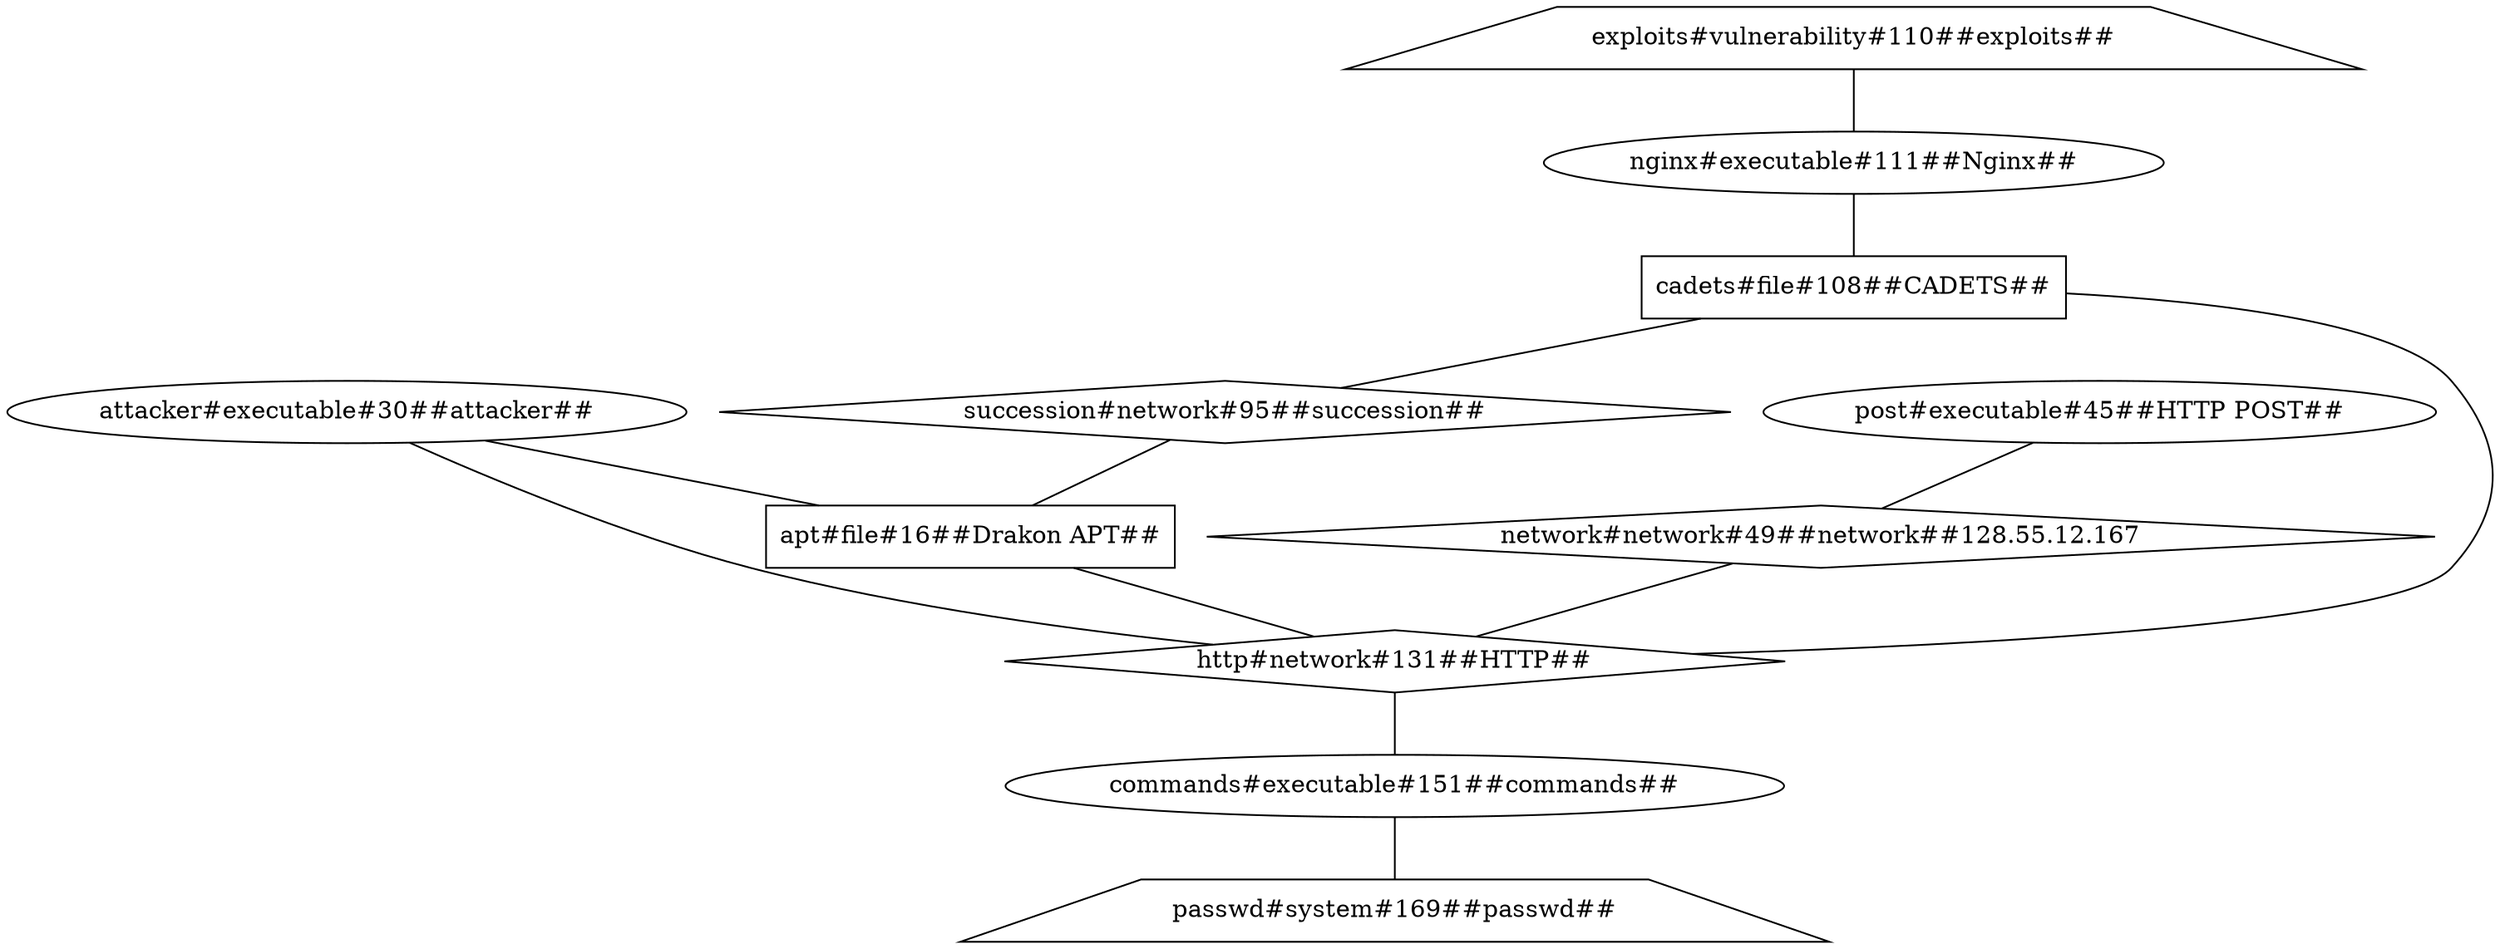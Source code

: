 graph G {
	"apt#file#16" [label="apt#file#16##Drakon APT##" shape=rectangle]
	"attacker#executable#30" [label="attacker#executable#30##attacker##" shape=oval]
	"post#executable#45" [label="post#executable#45##HTTP POST##" shape=oval]
	"network#network#49" [label="network#network#49##network##128.55.12.167" shape=diamond]
	"succession#network#95" [label="succession#network#95##succession##" shape=diamond]
	"exploits#vulnerability#110" [label="exploits#vulnerability#110##exploits##" shape=trapezium]
	"nginx#executable#111" [label="nginx#executable#111##Nginx##" shape=oval]
	"cadets#file#108" [label="cadets#file#108##CADETS##" shape=rectangle]
	"http#network#131" [label="http#network#131##HTTP##" shape=diamond]
	"commands#executable#151" [label="commands#executable#151##commands##" shape=oval]
	"passwd#system#169" [label="passwd#system#169##passwd##" shape=trapezium]
	"apt#file#16" -- "http#network#131"
	"attacker#executable#30" -- "apt#file#16"
	"attacker#executable#30" -- "http#network#131"
	"post#executable#45" -- "network#network#49"
	"network#network#49" -- "http#network#131"
	"succession#network#95" -- "apt#file#16"
	"exploits#vulnerability#110" -- "nginx#executable#111"
	"nginx#executable#111" -- "cadets#file#108"
	"cadets#file#108" -- "http#network#131"
	"cadets#file#108" -- "succession#network#95"
	"http#network#131" -- "commands#executable#151"
	"commands#executable#151" -- "passwd#system#169"
}
